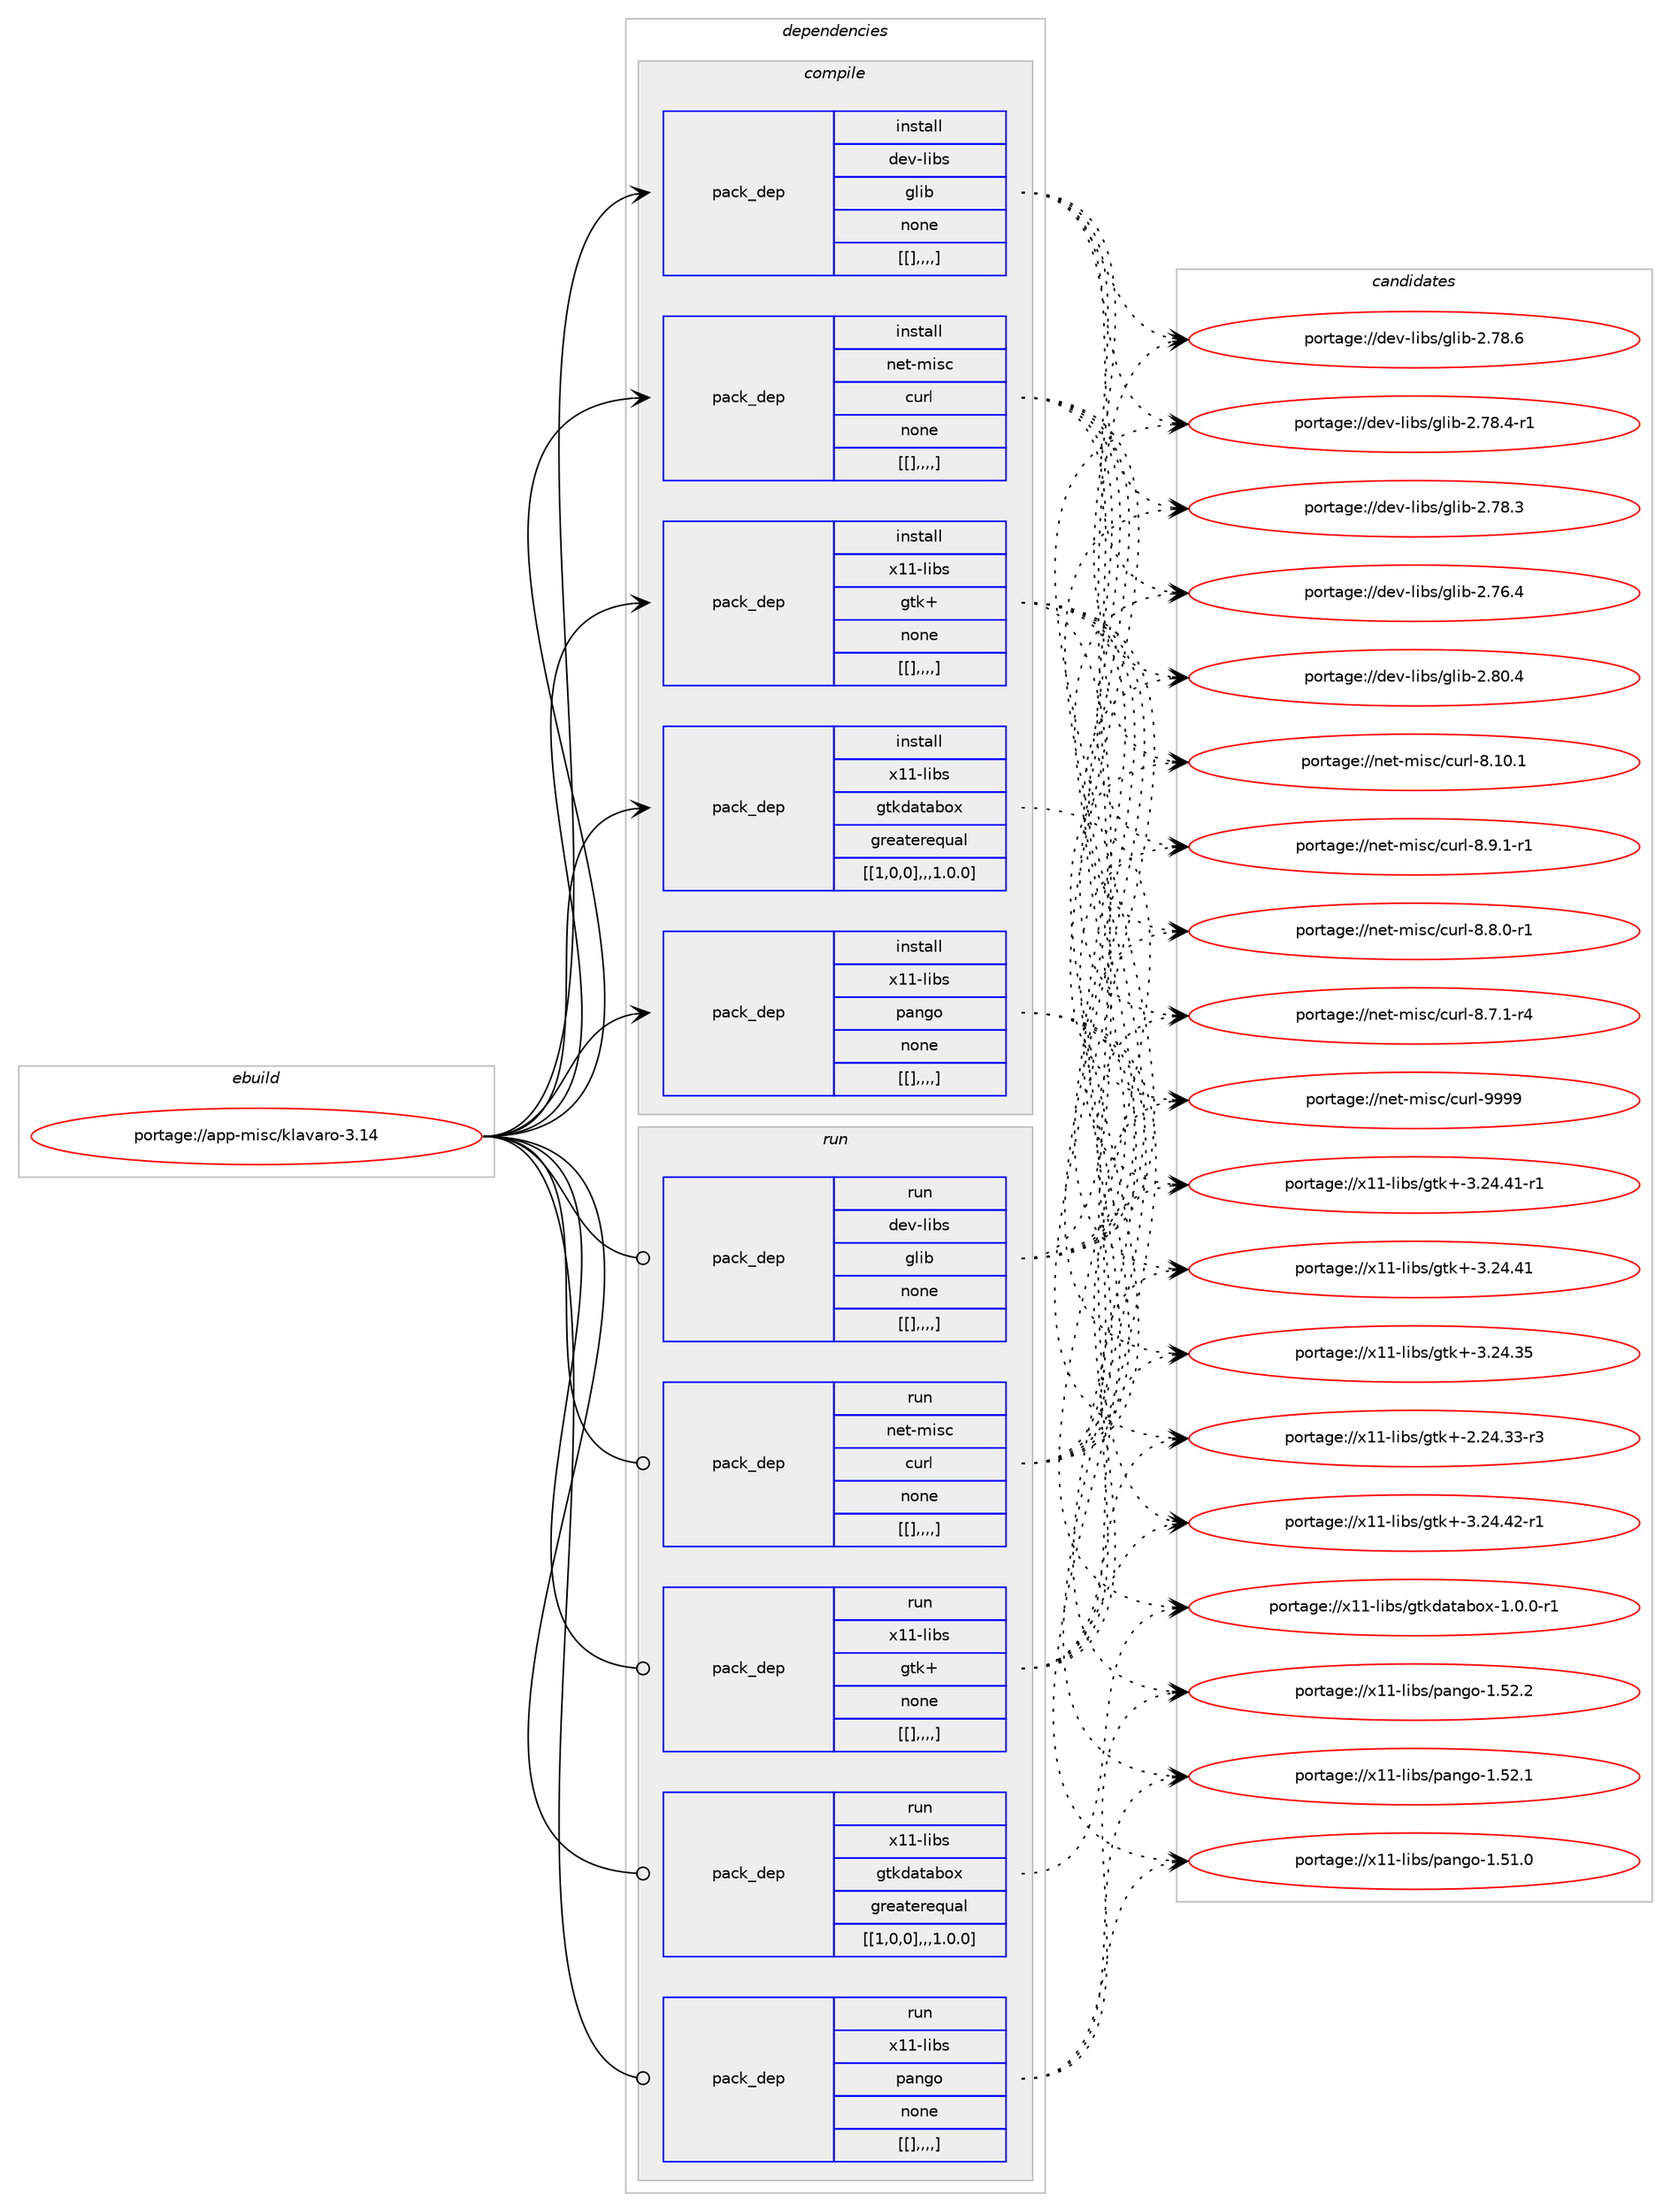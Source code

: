 digraph prolog {

# *************
# Graph options
# *************

newrank=true;
concentrate=true;
compound=true;
graph [rankdir=LR,fontname=Helvetica,fontsize=10,ranksep=1.5];#, ranksep=2.5, nodesep=0.2];
edge  [arrowhead=vee];
node  [fontname=Helvetica,fontsize=10];

# **********
# The ebuild
# **********

subgraph cluster_leftcol {
color=gray;
label=<<i>ebuild</i>>;
id [label="portage://app-misc/klavaro-3.14", color=red, width=4, href="../app-misc/klavaro-3.14.svg"];
}

# ****************
# The dependencies
# ****************

subgraph cluster_midcol {
color=gray;
label=<<i>dependencies</i>>;
subgraph cluster_compile {
fillcolor="#eeeeee";
style=filled;
label=<<i>compile</i>>;
subgraph pack29740 {
dependency42670 [label=<<TABLE BORDER="0" CELLBORDER="1" CELLSPACING="0" CELLPADDING="4" WIDTH="220"><TR><TD ROWSPAN="6" CELLPADDING="30">pack_dep</TD></TR><TR><TD WIDTH="110">install</TD></TR><TR><TD>dev-libs</TD></TR><TR><TD>glib</TD></TR><TR><TD>none</TD></TR><TR><TD>[[],,,,]</TD></TR></TABLE>>, shape=none, color=blue];
}
id:e -> dependency42670:w [weight=20,style="solid",arrowhead="vee"];
subgraph pack29741 {
dependency42671 [label=<<TABLE BORDER="0" CELLBORDER="1" CELLSPACING="0" CELLPADDING="4" WIDTH="220"><TR><TD ROWSPAN="6" CELLPADDING="30">pack_dep</TD></TR><TR><TD WIDTH="110">install</TD></TR><TR><TD>net-misc</TD></TR><TR><TD>curl</TD></TR><TR><TD>none</TD></TR><TR><TD>[[],,,,]</TD></TR></TABLE>>, shape=none, color=blue];
}
id:e -> dependency42671:w [weight=20,style="solid",arrowhead="vee"];
subgraph pack29742 {
dependency42672 [label=<<TABLE BORDER="0" CELLBORDER="1" CELLSPACING="0" CELLPADDING="4" WIDTH="220"><TR><TD ROWSPAN="6" CELLPADDING="30">pack_dep</TD></TR><TR><TD WIDTH="110">install</TD></TR><TR><TD>x11-libs</TD></TR><TR><TD>gtk+</TD></TR><TR><TD>none</TD></TR><TR><TD>[[],,,,]</TD></TR></TABLE>>, shape=none, color=blue];
}
id:e -> dependency42672:w [weight=20,style="solid",arrowhead="vee"];
subgraph pack29743 {
dependency42673 [label=<<TABLE BORDER="0" CELLBORDER="1" CELLSPACING="0" CELLPADDING="4" WIDTH="220"><TR><TD ROWSPAN="6" CELLPADDING="30">pack_dep</TD></TR><TR><TD WIDTH="110">install</TD></TR><TR><TD>x11-libs</TD></TR><TR><TD>gtkdatabox</TD></TR><TR><TD>greaterequal</TD></TR><TR><TD>[[1,0,0],,,1.0.0]</TD></TR></TABLE>>, shape=none, color=blue];
}
id:e -> dependency42673:w [weight=20,style="solid",arrowhead="vee"];
subgraph pack29744 {
dependency42674 [label=<<TABLE BORDER="0" CELLBORDER="1" CELLSPACING="0" CELLPADDING="4" WIDTH="220"><TR><TD ROWSPAN="6" CELLPADDING="30">pack_dep</TD></TR><TR><TD WIDTH="110">install</TD></TR><TR><TD>x11-libs</TD></TR><TR><TD>pango</TD></TR><TR><TD>none</TD></TR><TR><TD>[[],,,,]</TD></TR></TABLE>>, shape=none, color=blue];
}
id:e -> dependency42674:w [weight=20,style="solid",arrowhead="vee"];
}
subgraph cluster_compileandrun {
fillcolor="#eeeeee";
style=filled;
label=<<i>compile and run</i>>;
}
subgraph cluster_run {
fillcolor="#eeeeee";
style=filled;
label=<<i>run</i>>;
subgraph pack29745 {
dependency42675 [label=<<TABLE BORDER="0" CELLBORDER="1" CELLSPACING="0" CELLPADDING="4" WIDTH="220"><TR><TD ROWSPAN="6" CELLPADDING="30">pack_dep</TD></TR><TR><TD WIDTH="110">run</TD></TR><TR><TD>dev-libs</TD></TR><TR><TD>glib</TD></TR><TR><TD>none</TD></TR><TR><TD>[[],,,,]</TD></TR></TABLE>>, shape=none, color=blue];
}
id:e -> dependency42675:w [weight=20,style="solid",arrowhead="odot"];
subgraph pack29746 {
dependency42676 [label=<<TABLE BORDER="0" CELLBORDER="1" CELLSPACING="0" CELLPADDING="4" WIDTH="220"><TR><TD ROWSPAN="6" CELLPADDING="30">pack_dep</TD></TR><TR><TD WIDTH="110">run</TD></TR><TR><TD>net-misc</TD></TR><TR><TD>curl</TD></TR><TR><TD>none</TD></TR><TR><TD>[[],,,,]</TD></TR></TABLE>>, shape=none, color=blue];
}
id:e -> dependency42676:w [weight=20,style="solid",arrowhead="odot"];
subgraph pack29747 {
dependency42677 [label=<<TABLE BORDER="0" CELLBORDER="1" CELLSPACING="0" CELLPADDING="4" WIDTH="220"><TR><TD ROWSPAN="6" CELLPADDING="30">pack_dep</TD></TR><TR><TD WIDTH="110">run</TD></TR><TR><TD>x11-libs</TD></TR><TR><TD>gtk+</TD></TR><TR><TD>none</TD></TR><TR><TD>[[],,,,]</TD></TR></TABLE>>, shape=none, color=blue];
}
id:e -> dependency42677:w [weight=20,style="solid",arrowhead="odot"];
subgraph pack29748 {
dependency42678 [label=<<TABLE BORDER="0" CELLBORDER="1" CELLSPACING="0" CELLPADDING="4" WIDTH="220"><TR><TD ROWSPAN="6" CELLPADDING="30">pack_dep</TD></TR><TR><TD WIDTH="110">run</TD></TR><TR><TD>x11-libs</TD></TR><TR><TD>gtkdatabox</TD></TR><TR><TD>greaterequal</TD></TR><TR><TD>[[1,0,0],,,1.0.0]</TD></TR></TABLE>>, shape=none, color=blue];
}
id:e -> dependency42678:w [weight=20,style="solid",arrowhead="odot"];
subgraph pack29749 {
dependency42679 [label=<<TABLE BORDER="0" CELLBORDER="1" CELLSPACING="0" CELLPADDING="4" WIDTH="220"><TR><TD ROWSPAN="6" CELLPADDING="30">pack_dep</TD></TR><TR><TD WIDTH="110">run</TD></TR><TR><TD>x11-libs</TD></TR><TR><TD>pango</TD></TR><TR><TD>none</TD></TR><TR><TD>[[],,,,]</TD></TR></TABLE>>, shape=none, color=blue];
}
id:e -> dependency42679:w [weight=20,style="solid",arrowhead="odot"];
}
}

# **************
# The candidates
# **************

subgraph cluster_choices {
rank=same;
color=gray;
label=<<i>candidates</i>>;

subgraph choice29740 {
color=black;
nodesep=1;
choice1001011184510810598115471031081059845504656484652 [label="portage://dev-libs/glib-2.80.4", color=red, width=4,href="../dev-libs/glib-2.80.4.svg"];
choice1001011184510810598115471031081059845504655564654 [label="portage://dev-libs/glib-2.78.6", color=red, width=4,href="../dev-libs/glib-2.78.6.svg"];
choice10010111845108105981154710310810598455046555646524511449 [label="portage://dev-libs/glib-2.78.4-r1", color=red, width=4,href="../dev-libs/glib-2.78.4-r1.svg"];
choice1001011184510810598115471031081059845504655564651 [label="portage://dev-libs/glib-2.78.3", color=red, width=4,href="../dev-libs/glib-2.78.3.svg"];
choice1001011184510810598115471031081059845504655544652 [label="portage://dev-libs/glib-2.76.4", color=red, width=4,href="../dev-libs/glib-2.76.4.svg"];
dependency42670:e -> choice1001011184510810598115471031081059845504656484652:w [style=dotted,weight="100"];
dependency42670:e -> choice1001011184510810598115471031081059845504655564654:w [style=dotted,weight="100"];
dependency42670:e -> choice10010111845108105981154710310810598455046555646524511449:w [style=dotted,weight="100"];
dependency42670:e -> choice1001011184510810598115471031081059845504655564651:w [style=dotted,weight="100"];
dependency42670:e -> choice1001011184510810598115471031081059845504655544652:w [style=dotted,weight="100"];
}
subgraph choice29741 {
color=black;
nodesep=1;
choice110101116451091051159947991171141084557575757 [label="portage://net-misc/curl-9999", color=red, width=4,href="../net-misc/curl-9999.svg"];
choice1101011164510910511599479911711410845564649484649 [label="portage://net-misc/curl-8.10.1", color=red, width=4,href="../net-misc/curl-8.10.1.svg"];
choice110101116451091051159947991171141084556465746494511449 [label="portage://net-misc/curl-8.9.1-r1", color=red, width=4,href="../net-misc/curl-8.9.1-r1.svg"];
choice110101116451091051159947991171141084556465646484511449 [label="portage://net-misc/curl-8.8.0-r1", color=red, width=4,href="../net-misc/curl-8.8.0-r1.svg"];
choice110101116451091051159947991171141084556465546494511452 [label="portage://net-misc/curl-8.7.1-r4", color=red, width=4,href="../net-misc/curl-8.7.1-r4.svg"];
dependency42671:e -> choice110101116451091051159947991171141084557575757:w [style=dotted,weight="100"];
dependency42671:e -> choice1101011164510910511599479911711410845564649484649:w [style=dotted,weight="100"];
dependency42671:e -> choice110101116451091051159947991171141084556465746494511449:w [style=dotted,weight="100"];
dependency42671:e -> choice110101116451091051159947991171141084556465646484511449:w [style=dotted,weight="100"];
dependency42671:e -> choice110101116451091051159947991171141084556465546494511452:w [style=dotted,weight="100"];
}
subgraph choice29742 {
color=black;
nodesep=1;
choice12049494510810598115471031161074345514650524652504511449 [label="portage://x11-libs/gtk+-3.24.42-r1", color=red, width=4,href="../x11-libs/gtk+-3.24.42-r1.svg"];
choice12049494510810598115471031161074345514650524652494511449 [label="portage://x11-libs/gtk+-3.24.41-r1", color=red, width=4,href="../x11-libs/gtk+-3.24.41-r1.svg"];
choice1204949451081059811547103116107434551465052465249 [label="portage://x11-libs/gtk+-3.24.41", color=red, width=4,href="../x11-libs/gtk+-3.24.41.svg"];
choice1204949451081059811547103116107434551465052465153 [label="portage://x11-libs/gtk+-3.24.35", color=red, width=4,href="../x11-libs/gtk+-3.24.35.svg"];
choice12049494510810598115471031161074345504650524651514511451 [label="portage://x11-libs/gtk+-2.24.33-r3", color=red, width=4,href="../x11-libs/gtk+-2.24.33-r3.svg"];
dependency42672:e -> choice12049494510810598115471031161074345514650524652504511449:w [style=dotted,weight="100"];
dependency42672:e -> choice12049494510810598115471031161074345514650524652494511449:w [style=dotted,weight="100"];
dependency42672:e -> choice1204949451081059811547103116107434551465052465249:w [style=dotted,weight="100"];
dependency42672:e -> choice1204949451081059811547103116107434551465052465153:w [style=dotted,weight="100"];
dependency42672:e -> choice12049494510810598115471031161074345504650524651514511451:w [style=dotted,weight="100"];
}
subgraph choice29743 {
color=black;
nodesep=1;
choice12049494510810598115471031161071009711697981111204549464846484511449 [label="portage://x11-libs/gtkdatabox-1.0.0-r1", color=red, width=4,href="../x11-libs/gtkdatabox-1.0.0-r1.svg"];
dependency42673:e -> choice12049494510810598115471031161071009711697981111204549464846484511449:w [style=dotted,weight="100"];
}
subgraph choice29744 {
color=black;
nodesep=1;
choice12049494510810598115471129711010311145494653504650 [label="portage://x11-libs/pango-1.52.2", color=red, width=4,href="../x11-libs/pango-1.52.2.svg"];
choice12049494510810598115471129711010311145494653504649 [label="portage://x11-libs/pango-1.52.1", color=red, width=4,href="../x11-libs/pango-1.52.1.svg"];
choice12049494510810598115471129711010311145494653494648 [label="portage://x11-libs/pango-1.51.0", color=red, width=4,href="../x11-libs/pango-1.51.0.svg"];
dependency42674:e -> choice12049494510810598115471129711010311145494653504650:w [style=dotted,weight="100"];
dependency42674:e -> choice12049494510810598115471129711010311145494653504649:w [style=dotted,weight="100"];
dependency42674:e -> choice12049494510810598115471129711010311145494653494648:w [style=dotted,weight="100"];
}
subgraph choice29745 {
color=black;
nodesep=1;
choice1001011184510810598115471031081059845504656484652 [label="portage://dev-libs/glib-2.80.4", color=red, width=4,href="../dev-libs/glib-2.80.4.svg"];
choice1001011184510810598115471031081059845504655564654 [label="portage://dev-libs/glib-2.78.6", color=red, width=4,href="../dev-libs/glib-2.78.6.svg"];
choice10010111845108105981154710310810598455046555646524511449 [label="portage://dev-libs/glib-2.78.4-r1", color=red, width=4,href="../dev-libs/glib-2.78.4-r1.svg"];
choice1001011184510810598115471031081059845504655564651 [label="portage://dev-libs/glib-2.78.3", color=red, width=4,href="../dev-libs/glib-2.78.3.svg"];
choice1001011184510810598115471031081059845504655544652 [label="portage://dev-libs/glib-2.76.4", color=red, width=4,href="../dev-libs/glib-2.76.4.svg"];
dependency42675:e -> choice1001011184510810598115471031081059845504656484652:w [style=dotted,weight="100"];
dependency42675:e -> choice1001011184510810598115471031081059845504655564654:w [style=dotted,weight="100"];
dependency42675:e -> choice10010111845108105981154710310810598455046555646524511449:w [style=dotted,weight="100"];
dependency42675:e -> choice1001011184510810598115471031081059845504655564651:w [style=dotted,weight="100"];
dependency42675:e -> choice1001011184510810598115471031081059845504655544652:w [style=dotted,weight="100"];
}
subgraph choice29746 {
color=black;
nodesep=1;
choice110101116451091051159947991171141084557575757 [label="portage://net-misc/curl-9999", color=red, width=4,href="../net-misc/curl-9999.svg"];
choice1101011164510910511599479911711410845564649484649 [label="portage://net-misc/curl-8.10.1", color=red, width=4,href="../net-misc/curl-8.10.1.svg"];
choice110101116451091051159947991171141084556465746494511449 [label="portage://net-misc/curl-8.9.1-r1", color=red, width=4,href="../net-misc/curl-8.9.1-r1.svg"];
choice110101116451091051159947991171141084556465646484511449 [label="portage://net-misc/curl-8.8.0-r1", color=red, width=4,href="../net-misc/curl-8.8.0-r1.svg"];
choice110101116451091051159947991171141084556465546494511452 [label="portage://net-misc/curl-8.7.1-r4", color=red, width=4,href="../net-misc/curl-8.7.1-r4.svg"];
dependency42676:e -> choice110101116451091051159947991171141084557575757:w [style=dotted,weight="100"];
dependency42676:e -> choice1101011164510910511599479911711410845564649484649:w [style=dotted,weight="100"];
dependency42676:e -> choice110101116451091051159947991171141084556465746494511449:w [style=dotted,weight="100"];
dependency42676:e -> choice110101116451091051159947991171141084556465646484511449:w [style=dotted,weight="100"];
dependency42676:e -> choice110101116451091051159947991171141084556465546494511452:w [style=dotted,weight="100"];
}
subgraph choice29747 {
color=black;
nodesep=1;
choice12049494510810598115471031161074345514650524652504511449 [label="portage://x11-libs/gtk+-3.24.42-r1", color=red, width=4,href="../x11-libs/gtk+-3.24.42-r1.svg"];
choice12049494510810598115471031161074345514650524652494511449 [label="portage://x11-libs/gtk+-3.24.41-r1", color=red, width=4,href="../x11-libs/gtk+-3.24.41-r1.svg"];
choice1204949451081059811547103116107434551465052465249 [label="portage://x11-libs/gtk+-3.24.41", color=red, width=4,href="../x11-libs/gtk+-3.24.41.svg"];
choice1204949451081059811547103116107434551465052465153 [label="portage://x11-libs/gtk+-3.24.35", color=red, width=4,href="../x11-libs/gtk+-3.24.35.svg"];
choice12049494510810598115471031161074345504650524651514511451 [label="portage://x11-libs/gtk+-2.24.33-r3", color=red, width=4,href="../x11-libs/gtk+-2.24.33-r3.svg"];
dependency42677:e -> choice12049494510810598115471031161074345514650524652504511449:w [style=dotted,weight="100"];
dependency42677:e -> choice12049494510810598115471031161074345514650524652494511449:w [style=dotted,weight="100"];
dependency42677:e -> choice1204949451081059811547103116107434551465052465249:w [style=dotted,weight="100"];
dependency42677:e -> choice1204949451081059811547103116107434551465052465153:w [style=dotted,weight="100"];
dependency42677:e -> choice12049494510810598115471031161074345504650524651514511451:w [style=dotted,weight="100"];
}
subgraph choice29748 {
color=black;
nodesep=1;
choice12049494510810598115471031161071009711697981111204549464846484511449 [label="portage://x11-libs/gtkdatabox-1.0.0-r1", color=red, width=4,href="../x11-libs/gtkdatabox-1.0.0-r1.svg"];
dependency42678:e -> choice12049494510810598115471031161071009711697981111204549464846484511449:w [style=dotted,weight="100"];
}
subgraph choice29749 {
color=black;
nodesep=1;
choice12049494510810598115471129711010311145494653504650 [label="portage://x11-libs/pango-1.52.2", color=red, width=4,href="../x11-libs/pango-1.52.2.svg"];
choice12049494510810598115471129711010311145494653504649 [label="portage://x11-libs/pango-1.52.1", color=red, width=4,href="../x11-libs/pango-1.52.1.svg"];
choice12049494510810598115471129711010311145494653494648 [label="portage://x11-libs/pango-1.51.0", color=red, width=4,href="../x11-libs/pango-1.51.0.svg"];
dependency42679:e -> choice12049494510810598115471129711010311145494653504650:w [style=dotted,weight="100"];
dependency42679:e -> choice12049494510810598115471129711010311145494653504649:w [style=dotted,weight="100"];
dependency42679:e -> choice12049494510810598115471129711010311145494653494648:w [style=dotted,weight="100"];
}
}

}
